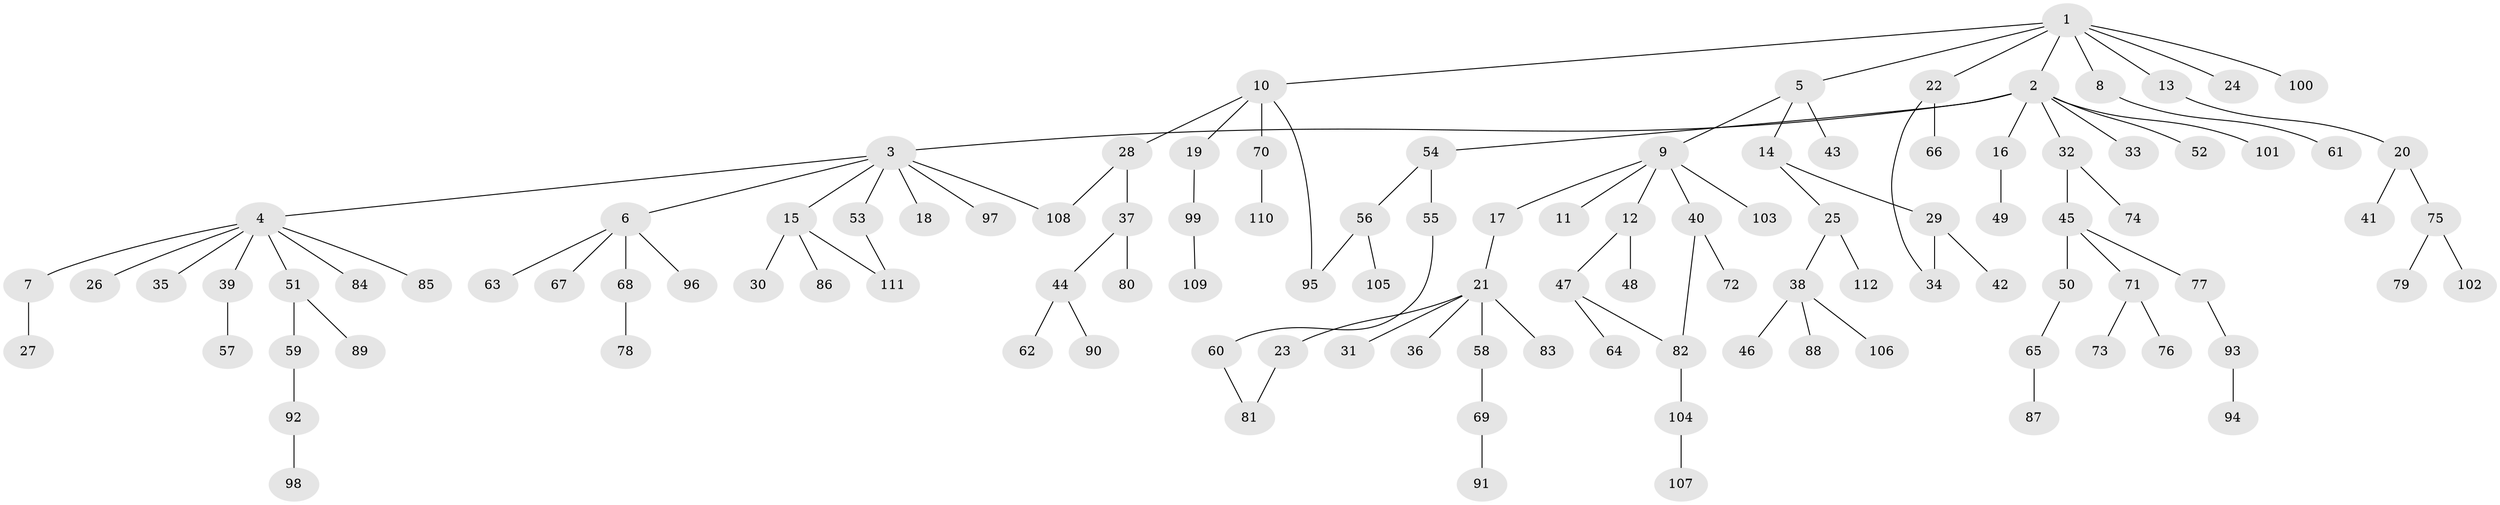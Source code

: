 // coarse degree distribution, {10: 0.012987012987012988, 7: 0.012987012987012988, 14: 0.012987012987012988, 4: 0.06493506493506493, 1: 0.5064935064935064, 5: 0.025974025974025976, 6: 0.012987012987012988, 2: 0.2987012987012987, 3: 0.05194805194805195}
// Generated by graph-tools (version 1.1) at 2025/51/02/27/25 19:51:40]
// undirected, 112 vertices, 117 edges
graph export_dot {
graph [start="1"]
  node [color=gray90,style=filled];
  1;
  2;
  3;
  4;
  5;
  6;
  7;
  8;
  9;
  10;
  11;
  12;
  13;
  14;
  15;
  16;
  17;
  18;
  19;
  20;
  21;
  22;
  23;
  24;
  25;
  26;
  27;
  28;
  29;
  30;
  31;
  32;
  33;
  34;
  35;
  36;
  37;
  38;
  39;
  40;
  41;
  42;
  43;
  44;
  45;
  46;
  47;
  48;
  49;
  50;
  51;
  52;
  53;
  54;
  55;
  56;
  57;
  58;
  59;
  60;
  61;
  62;
  63;
  64;
  65;
  66;
  67;
  68;
  69;
  70;
  71;
  72;
  73;
  74;
  75;
  76;
  77;
  78;
  79;
  80;
  81;
  82;
  83;
  84;
  85;
  86;
  87;
  88;
  89;
  90;
  91;
  92;
  93;
  94;
  95;
  96;
  97;
  98;
  99;
  100;
  101;
  102;
  103;
  104;
  105;
  106;
  107;
  108;
  109;
  110;
  111;
  112;
  1 -- 2;
  1 -- 5;
  1 -- 8;
  1 -- 10;
  1 -- 13;
  1 -- 22;
  1 -- 24;
  1 -- 100;
  2 -- 3;
  2 -- 16;
  2 -- 32;
  2 -- 33;
  2 -- 52;
  2 -- 54;
  2 -- 101;
  3 -- 4;
  3 -- 6;
  3 -- 15;
  3 -- 18;
  3 -- 53;
  3 -- 97;
  3 -- 108;
  4 -- 7;
  4 -- 26;
  4 -- 35;
  4 -- 39;
  4 -- 51;
  4 -- 84;
  4 -- 85;
  5 -- 9;
  5 -- 14;
  5 -- 43;
  6 -- 63;
  6 -- 67;
  6 -- 68;
  6 -- 96;
  7 -- 27;
  8 -- 61;
  9 -- 11;
  9 -- 12;
  9 -- 17;
  9 -- 40;
  9 -- 103;
  10 -- 19;
  10 -- 28;
  10 -- 70;
  10 -- 95;
  12 -- 47;
  12 -- 48;
  13 -- 20;
  14 -- 25;
  14 -- 29;
  15 -- 30;
  15 -- 86;
  15 -- 111;
  16 -- 49;
  17 -- 21;
  19 -- 99;
  20 -- 41;
  20 -- 75;
  21 -- 23;
  21 -- 31;
  21 -- 36;
  21 -- 58;
  21 -- 83;
  22 -- 66;
  22 -- 34;
  23 -- 81;
  25 -- 38;
  25 -- 112;
  28 -- 37;
  28 -- 108;
  29 -- 34;
  29 -- 42;
  32 -- 45;
  32 -- 74;
  37 -- 44;
  37 -- 80;
  38 -- 46;
  38 -- 88;
  38 -- 106;
  39 -- 57;
  40 -- 72;
  40 -- 82;
  44 -- 62;
  44 -- 90;
  45 -- 50;
  45 -- 71;
  45 -- 77;
  47 -- 64;
  47 -- 82;
  50 -- 65;
  51 -- 59;
  51 -- 89;
  53 -- 111;
  54 -- 55;
  54 -- 56;
  55 -- 60;
  56 -- 105;
  56 -- 95;
  58 -- 69;
  59 -- 92;
  60 -- 81;
  65 -- 87;
  68 -- 78;
  69 -- 91;
  70 -- 110;
  71 -- 73;
  71 -- 76;
  75 -- 79;
  75 -- 102;
  77 -- 93;
  82 -- 104;
  92 -- 98;
  93 -- 94;
  99 -- 109;
  104 -- 107;
}
